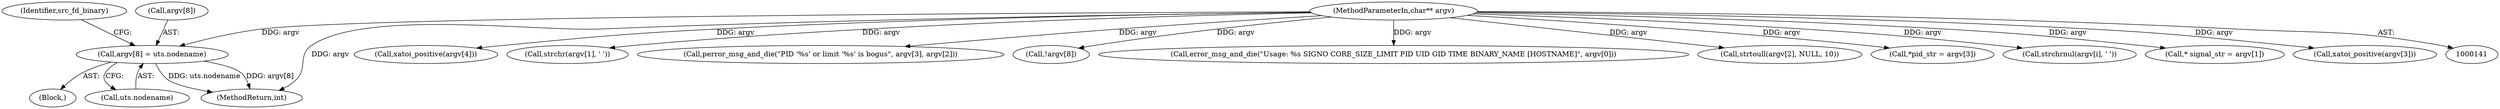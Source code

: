 digraph "0_abrt_80408e9e24a1c10f85fd969e1853e0f192157f92_0@array" {
"1000353" [label="(Call,argv[8] = uts.nodename)"];
"1000143" [label="(MethodParameterIn,char** argv)"];
"1000143" [label="(MethodParameterIn,char** argv)"];
"1000353" [label="(Call,argv[8] = uts.nodename)"];
"1000349" [label="(Block,)"];
"1000309" [label="(Call,xatoi_positive(argv[4]))"];
"1000176" [label="(Call,strchr(argv[1], ' '))"];
"1000363" [label="(Identifier,src_fd_binary)"];
"1000320" [label="(Call,perror_msg_and_die(\"PID '%s' or limit '%s' is bogus\", argv[3], argv[2]))"];
"1000345" [label="(Call,!argv[8])"];
"1000170" [label="(Call,error_msg_and_die(\"Usage: %s SIGNO CORE_SIZE_LIMIT PID UID GID TIME BINARY_NAME [HOSTNAME]\", argv[0]))"];
"1000269" [label="(Call,strtoull(argv[2], NULL, 10))"];
"1000357" [label="(Call,uts.nodename)"];
"1000294" [label="(Call,*pid_str = argv[3])"];
"1000195" [label="(Call,strchrnul(argv[i], ' '))"];
"1000256" [label="(Call,* signal_str = argv[1])"];
"1001168" [label="(MethodReturn,int)"];
"1000354" [label="(Call,argv[8])"];
"1000302" [label="(Call,xatoi_positive(argv[3]))"];
"1000353" -> "1000349"  [label="AST: "];
"1000353" -> "1000357"  [label="CFG: "];
"1000354" -> "1000353"  [label="AST: "];
"1000357" -> "1000353"  [label="AST: "];
"1000363" -> "1000353"  [label="CFG: "];
"1000353" -> "1001168"  [label="DDG: uts.nodename"];
"1000353" -> "1001168"  [label="DDG: argv[8]"];
"1000143" -> "1000353"  [label="DDG: argv"];
"1000143" -> "1000141"  [label="AST: "];
"1000143" -> "1001168"  [label="DDG: argv"];
"1000143" -> "1000170"  [label="DDG: argv"];
"1000143" -> "1000176"  [label="DDG: argv"];
"1000143" -> "1000195"  [label="DDG: argv"];
"1000143" -> "1000256"  [label="DDG: argv"];
"1000143" -> "1000269"  [label="DDG: argv"];
"1000143" -> "1000294"  [label="DDG: argv"];
"1000143" -> "1000302"  [label="DDG: argv"];
"1000143" -> "1000309"  [label="DDG: argv"];
"1000143" -> "1000320"  [label="DDG: argv"];
"1000143" -> "1000345"  [label="DDG: argv"];
}
